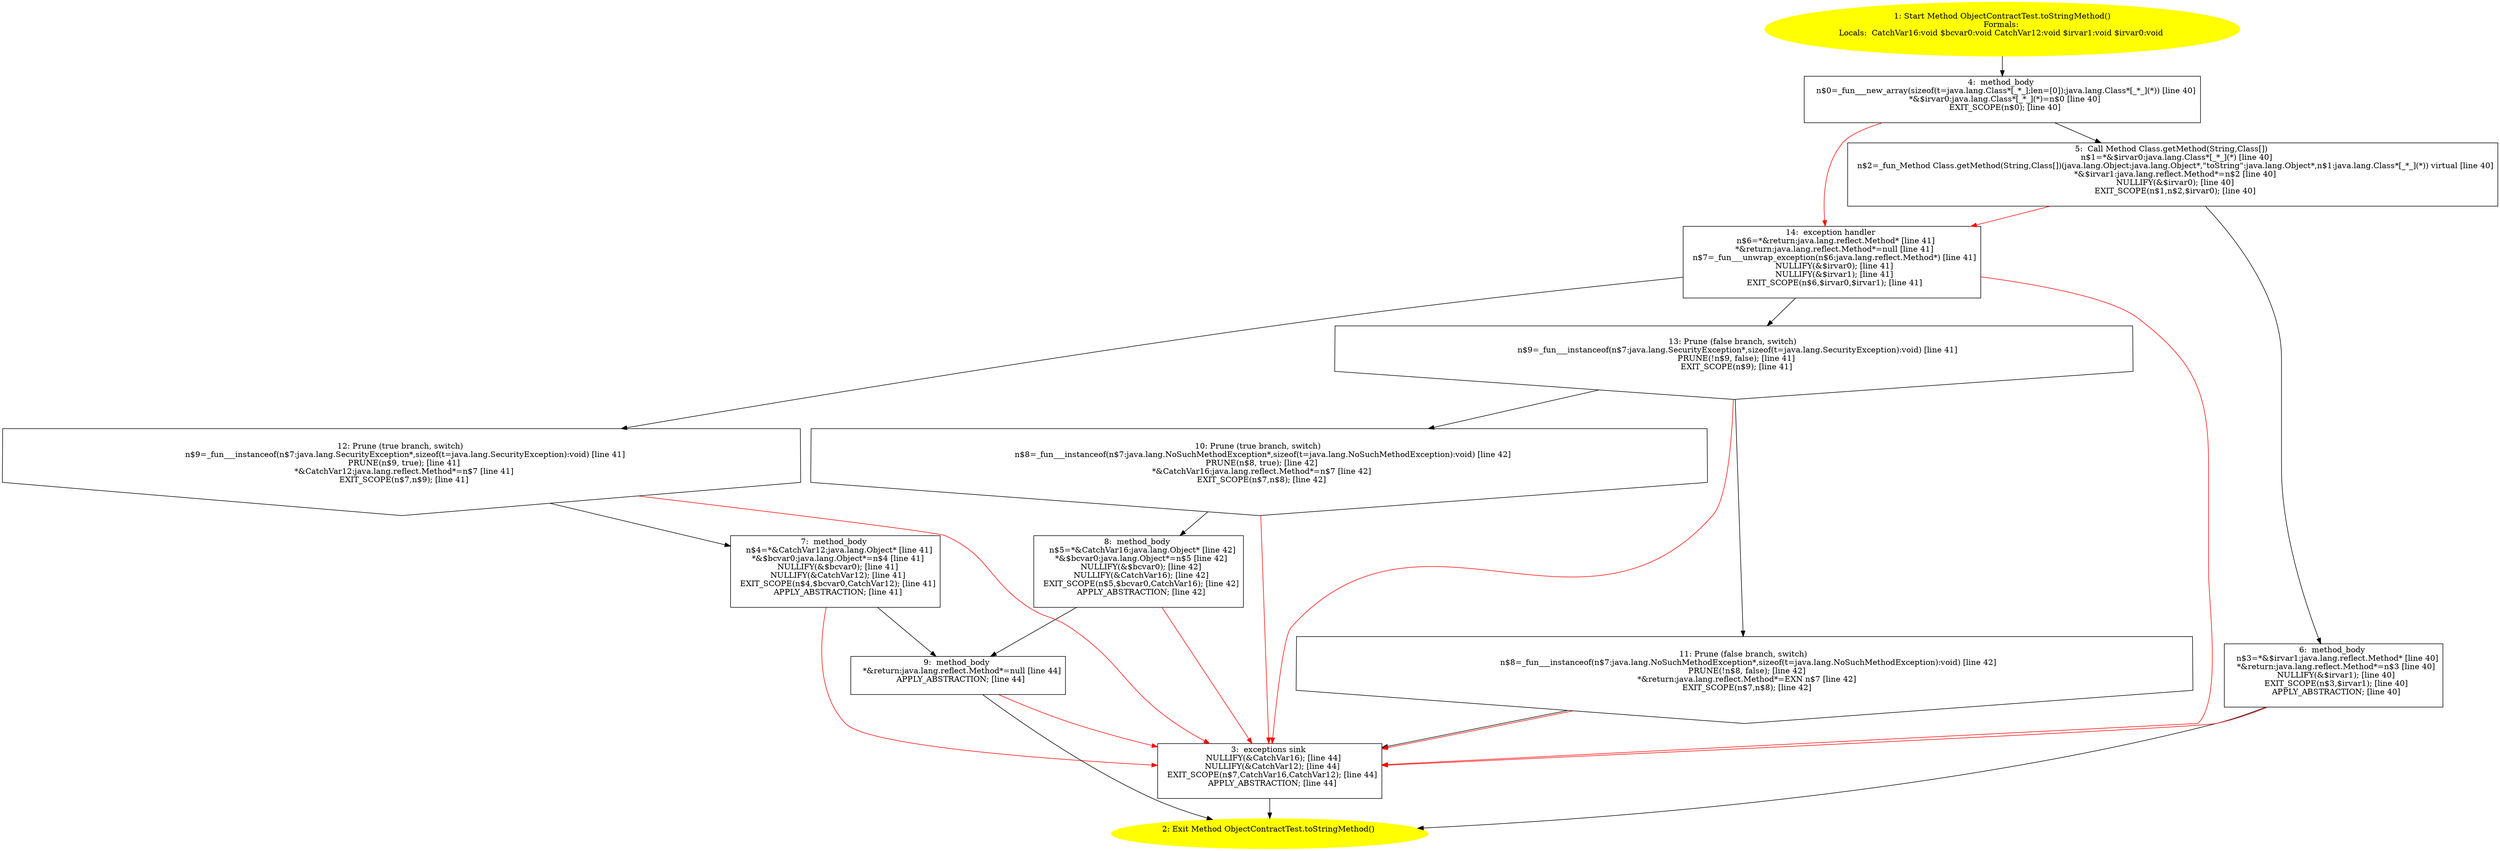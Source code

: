 /* @generated */
digraph cfg {
"org.junit.tests.ObjectContractTest.toStringMethod():java.lang.reflect.Method.f86317d032954793a30e8b393a395a5e_1" [label="1: Start Method ObjectContractTest.toStringMethod()\nFormals: \nLocals:  CatchVar16:void $bcvar0:void CatchVar12:void $irvar1:void $irvar0:void \n  " color=yellow style=filled]
	

	 "org.junit.tests.ObjectContractTest.toStringMethod():java.lang.reflect.Method.f86317d032954793a30e8b393a395a5e_1" -> "org.junit.tests.ObjectContractTest.toStringMethod():java.lang.reflect.Method.f86317d032954793a30e8b393a395a5e_4" ;
"org.junit.tests.ObjectContractTest.toStringMethod():java.lang.reflect.Method.f86317d032954793a30e8b393a395a5e_2" [label="2: Exit Method ObjectContractTest.toStringMethod() \n  " color=yellow style=filled]
	

"org.junit.tests.ObjectContractTest.toStringMethod():java.lang.reflect.Method.f86317d032954793a30e8b393a395a5e_3" [label="3:  exceptions sink \n   NULLIFY(&CatchVar16); [line 44]\n  NULLIFY(&CatchVar12); [line 44]\n  EXIT_SCOPE(n$7,CatchVar16,CatchVar12); [line 44]\n  APPLY_ABSTRACTION; [line 44]\n " shape="box"]
	

	 "org.junit.tests.ObjectContractTest.toStringMethod():java.lang.reflect.Method.f86317d032954793a30e8b393a395a5e_3" -> "org.junit.tests.ObjectContractTest.toStringMethod():java.lang.reflect.Method.f86317d032954793a30e8b393a395a5e_2" ;
"org.junit.tests.ObjectContractTest.toStringMethod():java.lang.reflect.Method.f86317d032954793a30e8b393a395a5e_4" [label="4:  method_body \n   n$0=_fun___new_array(sizeof(t=java.lang.Class*[_*_];len=[0]):java.lang.Class*[_*_](*)) [line 40]\n  *&$irvar0:java.lang.Class*[_*_](*)=n$0 [line 40]\n  EXIT_SCOPE(n$0); [line 40]\n " shape="box"]
	

	 "org.junit.tests.ObjectContractTest.toStringMethod():java.lang.reflect.Method.f86317d032954793a30e8b393a395a5e_4" -> "org.junit.tests.ObjectContractTest.toStringMethod():java.lang.reflect.Method.f86317d032954793a30e8b393a395a5e_5" ;
	 "org.junit.tests.ObjectContractTest.toStringMethod():java.lang.reflect.Method.f86317d032954793a30e8b393a395a5e_4" -> "org.junit.tests.ObjectContractTest.toStringMethod():java.lang.reflect.Method.f86317d032954793a30e8b393a395a5e_14" [color="red" ];
"org.junit.tests.ObjectContractTest.toStringMethod():java.lang.reflect.Method.f86317d032954793a30e8b393a395a5e_5" [label="5:  Call Method Class.getMethod(String,Class[]) \n   n$1=*&$irvar0:java.lang.Class*[_*_](*) [line 40]\n  n$2=_fun_Method Class.getMethod(String,Class[])(java.lang.Object:java.lang.Object*,\"toString\":java.lang.Object*,n$1:java.lang.Class*[_*_](*)) virtual [line 40]\n  *&$irvar1:java.lang.reflect.Method*=n$2 [line 40]\n  NULLIFY(&$irvar0); [line 40]\n  EXIT_SCOPE(n$1,n$2,$irvar0); [line 40]\n " shape="box"]
	

	 "org.junit.tests.ObjectContractTest.toStringMethod():java.lang.reflect.Method.f86317d032954793a30e8b393a395a5e_5" -> "org.junit.tests.ObjectContractTest.toStringMethod():java.lang.reflect.Method.f86317d032954793a30e8b393a395a5e_6" ;
	 "org.junit.tests.ObjectContractTest.toStringMethod():java.lang.reflect.Method.f86317d032954793a30e8b393a395a5e_5" -> "org.junit.tests.ObjectContractTest.toStringMethod():java.lang.reflect.Method.f86317d032954793a30e8b393a395a5e_14" [color="red" ];
"org.junit.tests.ObjectContractTest.toStringMethod():java.lang.reflect.Method.f86317d032954793a30e8b393a395a5e_6" [label="6:  method_body \n   n$3=*&$irvar1:java.lang.reflect.Method* [line 40]\n  *&return:java.lang.reflect.Method*=n$3 [line 40]\n  NULLIFY(&$irvar1); [line 40]\n  EXIT_SCOPE(n$3,$irvar1); [line 40]\n  APPLY_ABSTRACTION; [line 40]\n " shape="box"]
	

	 "org.junit.tests.ObjectContractTest.toStringMethod():java.lang.reflect.Method.f86317d032954793a30e8b393a395a5e_6" -> "org.junit.tests.ObjectContractTest.toStringMethod():java.lang.reflect.Method.f86317d032954793a30e8b393a395a5e_2" ;
	 "org.junit.tests.ObjectContractTest.toStringMethod():java.lang.reflect.Method.f86317d032954793a30e8b393a395a5e_6" -> "org.junit.tests.ObjectContractTest.toStringMethod():java.lang.reflect.Method.f86317d032954793a30e8b393a395a5e_3" [color="red" ];
"org.junit.tests.ObjectContractTest.toStringMethod():java.lang.reflect.Method.f86317d032954793a30e8b393a395a5e_7" [label="7:  method_body \n   n$4=*&CatchVar12:java.lang.Object* [line 41]\n  *&$bcvar0:java.lang.Object*=n$4 [line 41]\n  NULLIFY(&$bcvar0); [line 41]\n  NULLIFY(&CatchVar12); [line 41]\n  EXIT_SCOPE(n$4,$bcvar0,CatchVar12); [line 41]\n  APPLY_ABSTRACTION; [line 41]\n " shape="box"]
	

	 "org.junit.tests.ObjectContractTest.toStringMethod():java.lang.reflect.Method.f86317d032954793a30e8b393a395a5e_7" -> "org.junit.tests.ObjectContractTest.toStringMethod():java.lang.reflect.Method.f86317d032954793a30e8b393a395a5e_9" ;
	 "org.junit.tests.ObjectContractTest.toStringMethod():java.lang.reflect.Method.f86317d032954793a30e8b393a395a5e_7" -> "org.junit.tests.ObjectContractTest.toStringMethod():java.lang.reflect.Method.f86317d032954793a30e8b393a395a5e_3" [color="red" ];
"org.junit.tests.ObjectContractTest.toStringMethod():java.lang.reflect.Method.f86317d032954793a30e8b393a395a5e_8" [label="8:  method_body \n   n$5=*&CatchVar16:java.lang.Object* [line 42]\n  *&$bcvar0:java.lang.Object*=n$5 [line 42]\n  NULLIFY(&$bcvar0); [line 42]\n  NULLIFY(&CatchVar16); [line 42]\n  EXIT_SCOPE(n$5,$bcvar0,CatchVar16); [line 42]\n  APPLY_ABSTRACTION; [line 42]\n " shape="box"]
	

	 "org.junit.tests.ObjectContractTest.toStringMethod():java.lang.reflect.Method.f86317d032954793a30e8b393a395a5e_8" -> "org.junit.tests.ObjectContractTest.toStringMethod():java.lang.reflect.Method.f86317d032954793a30e8b393a395a5e_9" ;
	 "org.junit.tests.ObjectContractTest.toStringMethod():java.lang.reflect.Method.f86317d032954793a30e8b393a395a5e_8" -> "org.junit.tests.ObjectContractTest.toStringMethod():java.lang.reflect.Method.f86317d032954793a30e8b393a395a5e_3" [color="red" ];
"org.junit.tests.ObjectContractTest.toStringMethod():java.lang.reflect.Method.f86317d032954793a30e8b393a395a5e_9" [label="9:  method_body \n   *&return:java.lang.reflect.Method*=null [line 44]\n  APPLY_ABSTRACTION; [line 44]\n " shape="box"]
	

	 "org.junit.tests.ObjectContractTest.toStringMethod():java.lang.reflect.Method.f86317d032954793a30e8b393a395a5e_9" -> "org.junit.tests.ObjectContractTest.toStringMethod():java.lang.reflect.Method.f86317d032954793a30e8b393a395a5e_2" ;
	 "org.junit.tests.ObjectContractTest.toStringMethod():java.lang.reflect.Method.f86317d032954793a30e8b393a395a5e_9" -> "org.junit.tests.ObjectContractTest.toStringMethod():java.lang.reflect.Method.f86317d032954793a30e8b393a395a5e_3" [color="red" ];
"org.junit.tests.ObjectContractTest.toStringMethod():java.lang.reflect.Method.f86317d032954793a30e8b393a395a5e_10" [label="10: Prune (true branch, switch) \n   n$8=_fun___instanceof(n$7:java.lang.NoSuchMethodException*,sizeof(t=java.lang.NoSuchMethodException):void) [line 42]\n  PRUNE(n$8, true); [line 42]\n  *&CatchVar16:java.lang.reflect.Method*=n$7 [line 42]\n  EXIT_SCOPE(n$7,n$8); [line 42]\n " shape="invhouse"]
	

	 "org.junit.tests.ObjectContractTest.toStringMethod():java.lang.reflect.Method.f86317d032954793a30e8b393a395a5e_10" -> "org.junit.tests.ObjectContractTest.toStringMethod():java.lang.reflect.Method.f86317d032954793a30e8b393a395a5e_8" ;
	 "org.junit.tests.ObjectContractTest.toStringMethod():java.lang.reflect.Method.f86317d032954793a30e8b393a395a5e_10" -> "org.junit.tests.ObjectContractTest.toStringMethod():java.lang.reflect.Method.f86317d032954793a30e8b393a395a5e_3" [color="red" ];
"org.junit.tests.ObjectContractTest.toStringMethod():java.lang.reflect.Method.f86317d032954793a30e8b393a395a5e_11" [label="11: Prune (false branch, switch) \n   n$8=_fun___instanceof(n$7:java.lang.NoSuchMethodException*,sizeof(t=java.lang.NoSuchMethodException):void) [line 42]\n  PRUNE(!n$8, false); [line 42]\n  *&return:java.lang.reflect.Method*=EXN n$7 [line 42]\n  EXIT_SCOPE(n$7,n$8); [line 42]\n " shape="invhouse"]
	

	 "org.junit.tests.ObjectContractTest.toStringMethod():java.lang.reflect.Method.f86317d032954793a30e8b393a395a5e_11" -> "org.junit.tests.ObjectContractTest.toStringMethod():java.lang.reflect.Method.f86317d032954793a30e8b393a395a5e_3" ;
	 "org.junit.tests.ObjectContractTest.toStringMethod():java.lang.reflect.Method.f86317d032954793a30e8b393a395a5e_11" -> "org.junit.tests.ObjectContractTest.toStringMethod():java.lang.reflect.Method.f86317d032954793a30e8b393a395a5e_3" [color="red" ];
"org.junit.tests.ObjectContractTest.toStringMethod():java.lang.reflect.Method.f86317d032954793a30e8b393a395a5e_12" [label="12: Prune (true branch, switch) \n   n$9=_fun___instanceof(n$7:java.lang.SecurityException*,sizeof(t=java.lang.SecurityException):void) [line 41]\n  PRUNE(n$9, true); [line 41]\n  *&CatchVar12:java.lang.reflect.Method*=n$7 [line 41]\n  EXIT_SCOPE(n$7,n$9); [line 41]\n " shape="invhouse"]
	

	 "org.junit.tests.ObjectContractTest.toStringMethod():java.lang.reflect.Method.f86317d032954793a30e8b393a395a5e_12" -> "org.junit.tests.ObjectContractTest.toStringMethod():java.lang.reflect.Method.f86317d032954793a30e8b393a395a5e_7" ;
	 "org.junit.tests.ObjectContractTest.toStringMethod():java.lang.reflect.Method.f86317d032954793a30e8b393a395a5e_12" -> "org.junit.tests.ObjectContractTest.toStringMethod():java.lang.reflect.Method.f86317d032954793a30e8b393a395a5e_3" [color="red" ];
"org.junit.tests.ObjectContractTest.toStringMethod():java.lang.reflect.Method.f86317d032954793a30e8b393a395a5e_13" [label="13: Prune (false branch, switch) \n   n$9=_fun___instanceof(n$7:java.lang.SecurityException*,sizeof(t=java.lang.SecurityException):void) [line 41]\n  PRUNE(!n$9, false); [line 41]\n  EXIT_SCOPE(n$9); [line 41]\n " shape="invhouse"]
	

	 "org.junit.tests.ObjectContractTest.toStringMethod():java.lang.reflect.Method.f86317d032954793a30e8b393a395a5e_13" -> "org.junit.tests.ObjectContractTest.toStringMethod():java.lang.reflect.Method.f86317d032954793a30e8b393a395a5e_10" ;
	 "org.junit.tests.ObjectContractTest.toStringMethod():java.lang.reflect.Method.f86317d032954793a30e8b393a395a5e_13" -> "org.junit.tests.ObjectContractTest.toStringMethod():java.lang.reflect.Method.f86317d032954793a30e8b393a395a5e_11" ;
	 "org.junit.tests.ObjectContractTest.toStringMethod():java.lang.reflect.Method.f86317d032954793a30e8b393a395a5e_13" -> "org.junit.tests.ObjectContractTest.toStringMethod():java.lang.reflect.Method.f86317d032954793a30e8b393a395a5e_3" [color="red" ];
"org.junit.tests.ObjectContractTest.toStringMethod():java.lang.reflect.Method.f86317d032954793a30e8b393a395a5e_14" [label="14:  exception handler \n   n$6=*&return:java.lang.reflect.Method* [line 41]\n  *&return:java.lang.reflect.Method*=null [line 41]\n  n$7=_fun___unwrap_exception(n$6:java.lang.reflect.Method*) [line 41]\n  NULLIFY(&$irvar0); [line 41]\n  NULLIFY(&$irvar1); [line 41]\n  EXIT_SCOPE(n$6,$irvar0,$irvar1); [line 41]\n " shape="box"]
	

	 "org.junit.tests.ObjectContractTest.toStringMethod():java.lang.reflect.Method.f86317d032954793a30e8b393a395a5e_14" -> "org.junit.tests.ObjectContractTest.toStringMethod():java.lang.reflect.Method.f86317d032954793a30e8b393a395a5e_12" ;
	 "org.junit.tests.ObjectContractTest.toStringMethod():java.lang.reflect.Method.f86317d032954793a30e8b393a395a5e_14" -> "org.junit.tests.ObjectContractTest.toStringMethod():java.lang.reflect.Method.f86317d032954793a30e8b393a395a5e_13" ;
	 "org.junit.tests.ObjectContractTest.toStringMethod():java.lang.reflect.Method.f86317d032954793a30e8b393a395a5e_14" -> "org.junit.tests.ObjectContractTest.toStringMethod():java.lang.reflect.Method.f86317d032954793a30e8b393a395a5e_3" [color="red" ];
}

